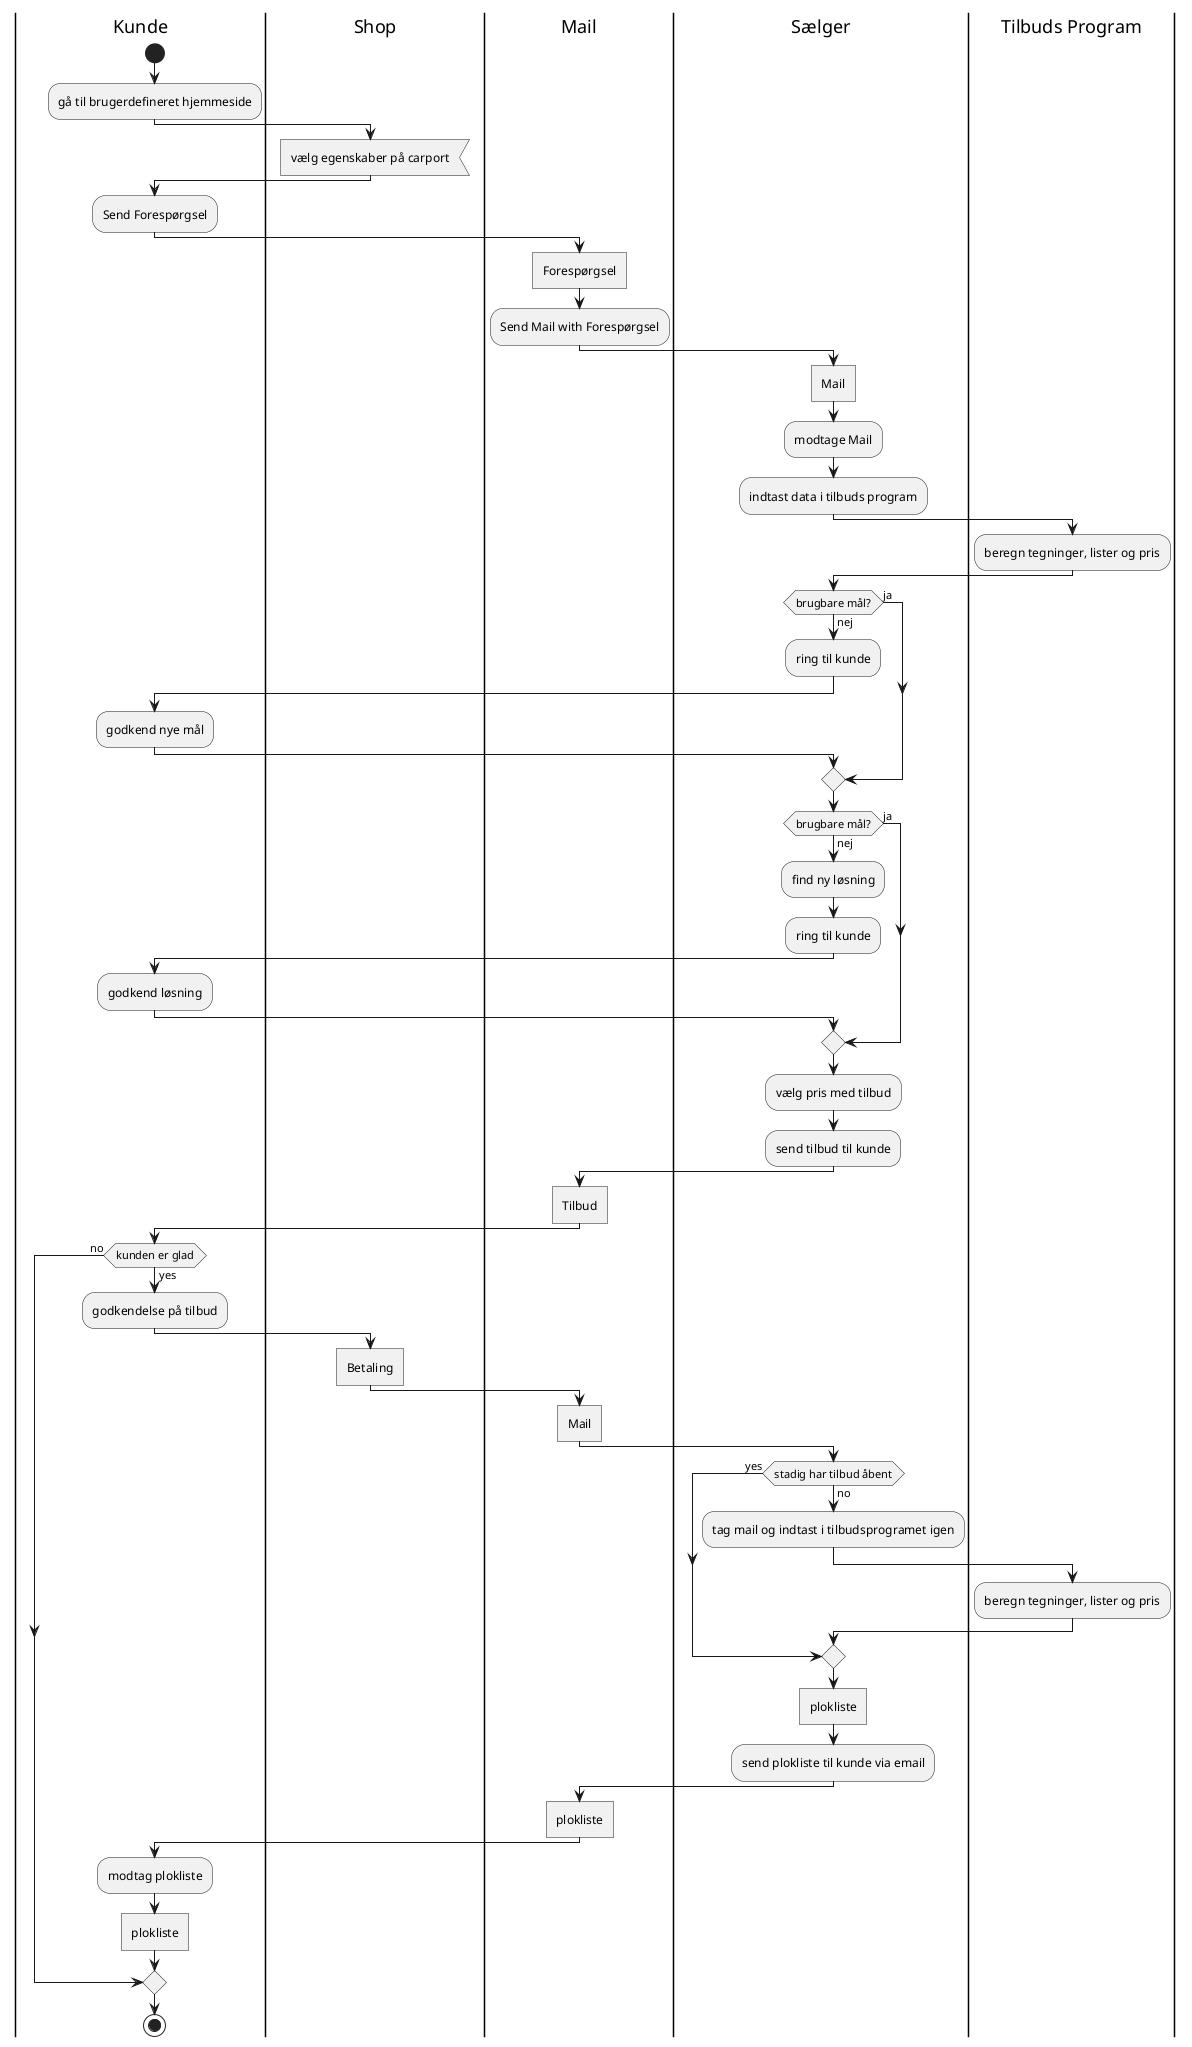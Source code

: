 @startuml
'https://plantuml.com/activity-diagram-beta

|Kunde|
start
:gå til brugerdefineret hjemmeside;
|Shop|
:vælg egenskaber på carport<
|Kunde|
:Send Forespørgsel;
|Mail|
:Forespørgsel]
:Send Mail with Forespørgsel;
|Sælger|
:Mail]
:modtage Mail;
:indtast data i tilbuds program;
|Tilbuds Program|
:beregn tegninger, lister og pris;
|Sælger|
if(brugbare mål?) is (nej) then
:ring til kunde;
|Kunde|
:godkend nye mål;
else (ja)
end if
|Sælger|
if(brugbare mål?) is (nej) then
:find ny løsning;
:ring til kunde;
|Kunde|
:godkend løsning;
else (ja)
end if
|Sælger|
:vælg pris med tilbud;
:send tilbud til kunde;
|Mail|
:Tilbud]
|Kunde|
if(kunden er glad) is (yes) then
:godkendelse på tilbud;
|Shop|
:Betaling]
|Mail|
:Mail]
|Sælger|
if(stadig har tilbud åbent) is (no) then
:tag mail og indtast i tilbudsprogramet igen;
|Tilbuds Program|
:beregn tegninger, lister og pris;
else (yes)
end if
|Sælger|
:plokliste]
:send plokliste til kunde via email;
|Mail|
:plokliste]
|Kunde|
:modtag plokliste;
:plokliste]
else (no)
end if
stop

@enduml
